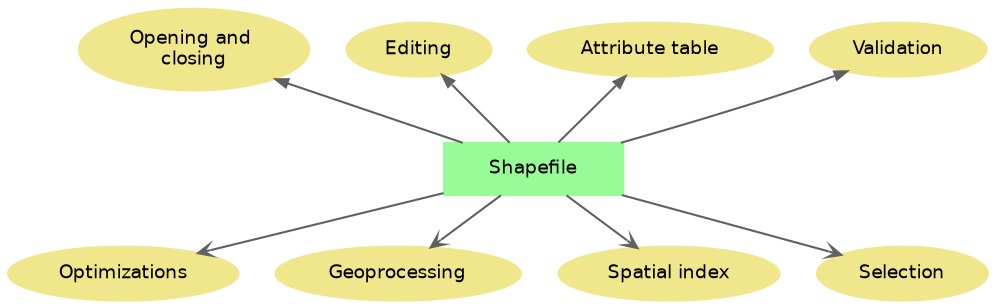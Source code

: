 ﻿ digraph shapefile_groups {
 splines = true;
 ranksep = 0.35;
 
 node [shape= "polygon", peripheries = 1, fontname=Helvetica, fontsize=9, color = palegreen, style = filled, height = 0.35, width = 1.2];
 sf [ label="Shapefile" URL="\ref Shapefile"];
 
 node  [shape = "ellipse", color = khaki, width = 0.2, height = 0.2 ]

 mng   [label="Opening and \nclosing"       URL="\ref shapefile_management"];
 edt   [label="Editing"                    URL="\ref shapefile_editing"];
 tbl    [label="Attribute table"             URL="\ref shapefile_table"];
 val    [label="Validation"             URL="\ref shapefile_validation"];

 opt   [label="Optimizations"               URL="\ref shapefile_optimizations"];
 geop  [label="Geoprocessing"               URL="\ref shapefile_geoprocessing"];
 spt    [label="Spatial index"               URL="\ref shapefile_spatial_index"];
 sel   [label="Selection"                   URL="\ref shapefile_selection"];
 
 edge [ arrowhead="open", style = solid, arrowsize = 0.6, fontname = "Arial", fontsize = 9, fontcolor = blue, color = "#606060", dir = back]
  mng -> sf;
  edt -> sf;
  tbl -> sf;
  val -> sf;

 edge [ dir = forward ]
  sf -> opt;
  sf -> geop;
  sf -> spt;
  sf -> sel;
  }